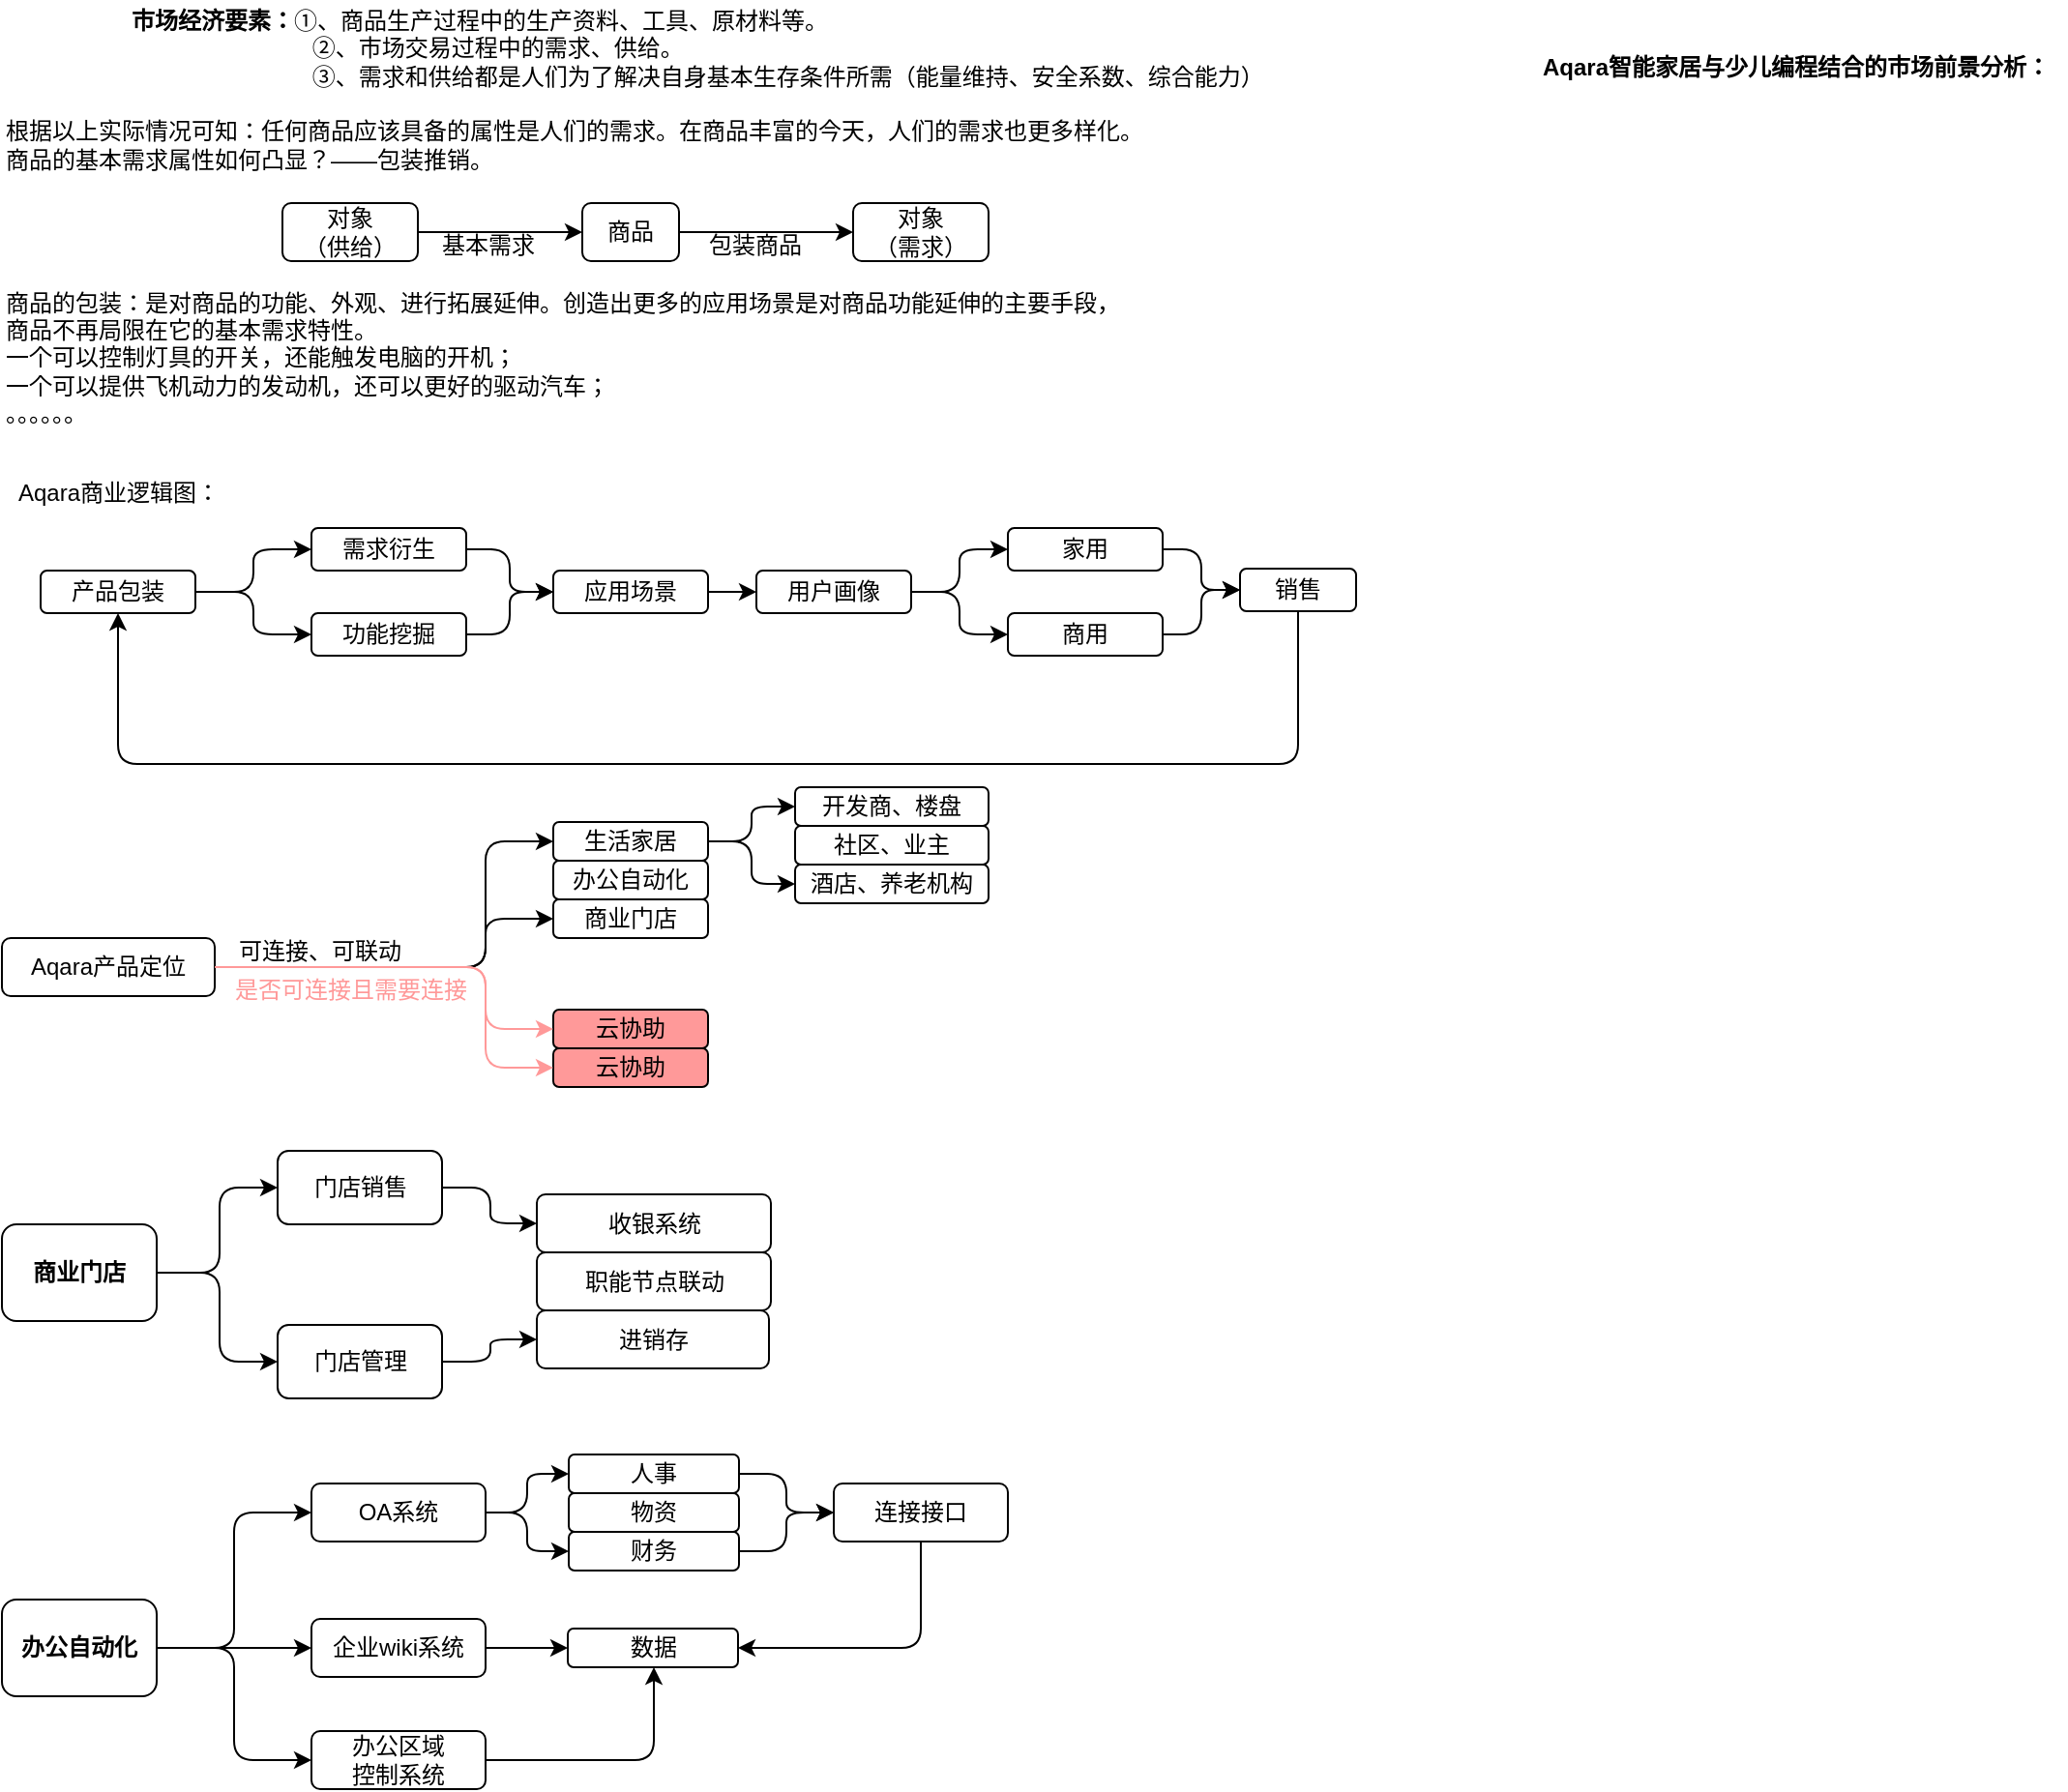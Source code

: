 <mxfile version="14.0.3" type="github">
  <diagram id="uhIIpTgkbpbARF-qf-MV" name="Page-1">
    <mxGraphModel dx="782" dy="448" grid="1" gridSize="10" guides="1" tooltips="1" connect="1" arrows="1" fold="1" page="1" pageScale="1" pageWidth="827" pageHeight="1169" math="0" shadow="0">
      <root>
        <mxCell id="0" />
        <mxCell id="1" parent="0" />
        <mxCell id="K1xERaL5SpYJrwEevHD5-3" value="&lt;b&gt;Aqara智能家居与少儿编程结合的市场前景分析：&lt;/b&gt;" style="text;html=1;align=center;verticalAlign=middle;resizable=0;points=[];autosize=1;" parent="1" vertex="1">
          <mxGeometry x="827" y="40" width="280" height="20" as="geometry" />
        </mxCell>
        <mxCell id="K1xERaL5SpYJrwEevHD5-4" value="Aqara产品定位" style="rounded=1;whiteSpace=wrap;html=1;" parent="1" vertex="1">
          <mxGeometry x="40" y="500" width="110" height="30" as="geometry" />
        </mxCell>
        <mxCell id="K1xERaL5SpYJrwEevHD5-5" value="生活家居" style="rounded=1;whiteSpace=wrap;html=1;" parent="1" vertex="1">
          <mxGeometry x="325" y="440" width="80" height="20" as="geometry" />
        </mxCell>
        <mxCell id="K1xERaL5SpYJrwEevHD5-6" value="办公自动化" style="rounded=1;whiteSpace=wrap;html=1;" parent="1" vertex="1">
          <mxGeometry x="325" y="460" width="80" height="20" as="geometry" />
        </mxCell>
        <mxCell id="K1xERaL5SpYJrwEevHD5-7" value="&lt;b&gt;商业门店&lt;/b&gt;" style="rounded=1;whiteSpace=wrap;html=1;" parent="1" vertex="1">
          <mxGeometry x="40" y="648" width="80" height="50" as="geometry" />
        </mxCell>
        <mxCell id="K1xERaL5SpYJrwEevHD5-8" value="收银系统" style="rounded=1;whiteSpace=wrap;html=1;" parent="1" vertex="1">
          <mxGeometry x="316.5" y="632.5" width="121" height="30" as="geometry" />
        </mxCell>
        <mxCell id="K1xERaL5SpYJrwEevHD5-9" value="&lt;b&gt;市场经济要素：&lt;/b&gt;①、商品生产过程中的生产资料、工具、原材料等。&lt;br&gt;&amp;nbsp; &amp;nbsp; &amp;nbsp; &amp;nbsp; &amp;nbsp; &amp;nbsp; &amp;nbsp; &amp;nbsp; &amp;nbsp; &amp;nbsp; &amp;nbsp; &amp;nbsp; &amp;nbsp; &amp;nbsp; ②、市场交易过程中的需求、供给。&lt;br&gt;&amp;nbsp; &amp;nbsp; &amp;nbsp; &amp;nbsp; &amp;nbsp; &amp;nbsp; &amp;nbsp; &amp;nbsp; &amp;nbsp; &amp;nbsp; &amp;nbsp; &amp;nbsp; &amp;nbsp; &amp;nbsp; ③、需求和供给都是人们为了解决自身基本生存条件所需（能量维持、安全系数、综合能力）" style="text;html=1;align=left;verticalAlign=middle;resizable=0;points=[];autosize=1;" parent="1" vertex="1">
          <mxGeometry x="105" y="15" width="590" height="50" as="geometry" />
        </mxCell>
        <mxCell id="K1xERaL5SpYJrwEevHD5-10" value="根据以上实际情况可知：任何商品应该具备的属性是人们的需求。在商品丰富的今天，人们的需求也更多样化。&lt;br&gt;商品的基本需求属性如何凸显？——包装推销。" style="text;html=1;align=left;verticalAlign=middle;resizable=0;points=[];autosize=1;" parent="1" vertex="1">
          <mxGeometry x="40" y="75" width="600" height="30" as="geometry" />
        </mxCell>
        <mxCell id="K1xERaL5SpYJrwEevHD5-15" value="" style="edgeStyle=orthogonalEdgeStyle;rounded=0;orthogonalLoop=1;jettySize=auto;html=1;" parent="1" source="K1xERaL5SpYJrwEevHD5-11" target="K1xERaL5SpYJrwEevHD5-14" edge="1">
          <mxGeometry relative="1" as="geometry" />
        </mxCell>
        <mxCell id="K1xERaL5SpYJrwEevHD5-11" value="商品" style="rounded=1;whiteSpace=wrap;html=1;" parent="1" vertex="1">
          <mxGeometry x="340" y="120" width="50" height="30" as="geometry" />
        </mxCell>
        <mxCell id="K1xERaL5SpYJrwEevHD5-14" value="对象&lt;br&gt;（需求）" style="rounded=1;whiteSpace=wrap;html=1;" parent="1" vertex="1">
          <mxGeometry x="480" y="120" width="70" height="30" as="geometry" />
        </mxCell>
        <mxCell id="K1xERaL5SpYJrwEevHD5-16" value="包装商品" style="text;html=1;align=center;verticalAlign=middle;resizable=0;points=[];autosize=1;" parent="1" vertex="1">
          <mxGeometry x="399" y="132" width="60" height="20" as="geometry" />
        </mxCell>
        <mxCell id="K1xERaL5SpYJrwEevHD5-22" style="edgeStyle=orthogonalEdgeStyle;rounded=0;orthogonalLoop=1;jettySize=auto;html=1;exitX=1;exitY=0.5;exitDx=0;exitDy=0;entryX=0;entryY=0.5;entryDx=0;entryDy=0;" parent="1" source="K1xERaL5SpYJrwEevHD5-20" target="K1xERaL5SpYJrwEevHD5-11" edge="1">
          <mxGeometry relative="1" as="geometry" />
        </mxCell>
        <mxCell id="K1xERaL5SpYJrwEevHD5-20" value="对象&lt;br&gt;（供给）" style="rounded=1;whiteSpace=wrap;html=1;" parent="1" vertex="1">
          <mxGeometry x="185" y="120" width="70" height="30" as="geometry" />
        </mxCell>
        <mxCell id="K1xERaL5SpYJrwEevHD5-23" value="基本需求" style="text;html=1;align=center;verticalAlign=middle;resizable=0;points=[];autosize=1;" parent="1" vertex="1">
          <mxGeometry x="261" y="132" width="60" height="20" as="geometry" />
        </mxCell>
        <mxCell id="K1xERaL5SpYJrwEevHD5-24" value="商品的包装：是对商品的功能、外观、进行拓展延伸。创造出更多的应用场景是对商品功能延伸的主要手段，&lt;br&gt;商品不再局限在它的基本需求特性。&lt;br&gt;一个可以控制灯具的开关，还能触发电脑的开机；&lt;br&gt;一个可以提供飞机动力的发动机，还可以更好的驱动汽车；&lt;br&gt;。。。。。。" style="text;html=1;align=left;verticalAlign=middle;resizable=0;points=[];autosize=1;" parent="1" vertex="1">
          <mxGeometry x="40" y="160" width="590" height="80" as="geometry" />
        </mxCell>
        <mxCell id="K1xERaL5SpYJrwEevHD5-25" value="门店销售" style="rounded=1;whiteSpace=wrap;html=1;" parent="1" vertex="1">
          <mxGeometry x="182.5" y="610" width="85" height="38" as="geometry" />
        </mxCell>
        <mxCell id="K1xERaL5SpYJrwEevHD5-26" value="门店管理" style="rounded=1;whiteSpace=wrap;html=1;" parent="1" vertex="1">
          <mxGeometry x="182.5" y="700" width="85" height="38" as="geometry" />
        </mxCell>
        <mxCell id="K1xERaL5SpYJrwEevHD5-27" value="进销存" style="rounded=1;whiteSpace=wrap;html=1;" parent="1" vertex="1">
          <mxGeometry x="316.5" y="692.5" width="120" height="30" as="geometry" />
        </mxCell>
        <mxCell id="K1xERaL5SpYJrwEevHD5-28" value="职能节点联动" style="rounded=1;whiteSpace=wrap;html=1;" parent="1" vertex="1">
          <mxGeometry x="316.5" y="662.5" width="121" height="30" as="geometry" />
        </mxCell>
        <mxCell id="jehkjZumPrXeM_6pErTO-1" value="Aqara商业逻辑图：&lt;br&gt;" style="text;html=1;align=center;verticalAlign=middle;resizable=0;points=[];autosize=1;" vertex="1" parent="1">
          <mxGeometry x="40" y="260" width="120" height="20" as="geometry" />
        </mxCell>
        <mxCell id="jehkjZumPrXeM_6pErTO-2" value="需求衍生" style="rounded=1;whiteSpace=wrap;html=1;" vertex="1" parent="1">
          <mxGeometry x="200" y="288" width="80" height="22" as="geometry" />
        </mxCell>
        <mxCell id="jehkjZumPrXeM_6pErTO-3" value="产品包装" style="rounded=1;whiteSpace=wrap;html=1;" vertex="1" parent="1">
          <mxGeometry x="60" y="310" width="80" height="22" as="geometry" />
        </mxCell>
        <mxCell id="jehkjZumPrXeM_6pErTO-4" value="功能挖掘" style="rounded=1;whiteSpace=wrap;html=1;" vertex="1" parent="1">
          <mxGeometry x="200" y="332" width="80" height="22" as="geometry" />
        </mxCell>
        <mxCell id="jehkjZumPrXeM_6pErTO-13" style="edgeStyle=orthogonalEdgeStyle;rounded=0;orthogonalLoop=1;jettySize=auto;html=1;exitX=1;exitY=0.5;exitDx=0;exitDy=0;entryX=0;entryY=0.5;entryDx=0;entryDy=0;" edge="1" parent="1" source="jehkjZumPrXeM_6pErTO-5" target="jehkjZumPrXeM_6pErTO-6">
          <mxGeometry relative="1" as="geometry" />
        </mxCell>
        <mxCell id="jehkjZumPrXeM_6pErTO-5" value="应用场景" style="rounded=1;whiteSpace=wrap;html=1;" vertex="1" parent="1">
          <mxGeometry x="325" y="310" width="80" height="22" as="geometry" />
        </mxCell>
        <mxCell id="jehkjZumPrXeM_6pErTO-6" value="用户画像" style="rounded=1;whiteSpace=wrap;html=1;" vertex="1" parent="1">
          <mxGeometry x="430" y="310" width="80" height="22" as="geometry" />
        </mxCell>
        <mxCell id="jehkjZumPrXeM_6pErTO-7" value="家用" style="rounded=1;whiteSpace=wrap;html=1;" vertex="1" parent="1">
          <mxGeometry x="560" y="288" width="80" height="22" as="geometry" />
        </mxCell>
        <mxCell id="jehkjZumPrXeM_6pErTO-8" value="商用" style="rounded=1;whiteSpace=wrap;html=1;" vertex="1" parent="1">
          <mxGeometry x="560" y="332" width="80" height="22" as="geometry" />
        </mxCell>
        <mxCell id="jehkjZumPrXeM_6pErTO-9" value="" style="edgeStyle=elbowEdgeStyle;elbow=horizontal;endArrow=classic;html=1;exitX=1;exitY=0.5;exitDx=0;exitDy=0;entryX=0;entryY=0.5;entryDx=0;entryDy=0;" edge="1" parent="1" source="jehkjZumPrXeM_6pErTO-3" target="jehkjZumPrXeM_6pErTO-2">
          <mxGeometry width="50" height="50" relative="1" as="geometry">
            <mxPoint x="270" y="470" as="sourcePoint" />
            <mxPoint x="320" y="420" as="targetPoint" />
          </mxGeometry>
        </mxCell>
        <mxCell id="jehkjZumPrXeM_6pErTO-10" value="" style="edgeStyle=elbowEdgeStyle;elbow=horizontal;endArrow=classic;html=1;exitX=1;exitY=0.5;exitDx=0;exitDy=0;entryX=0;entryY=0.5;entryDx=0;entryDy=0;" edge="1" parent="1" source="jehkjZumPrXeM_6pErTO-3" target="jehkjZumPrXeM_6pErTO-4">
          <mxGeometry width="50" height="50" relative="1" as="geometry">
            <mxPoint x="150" y="331" as="sourcePoint" />
            <mxPoint x="210" y="309" as="targetPoint" />
          </mxGeometry>
        </mxCell>
        <mxCell id="jehkjZumPrXeM_6pErTO-11" value="" style="edgeStyle=elbowEdgeStyle;elbow=horizontal;endArrow=classic;html=1;exitX=1;exitY=0.5;exitDx=0;exitDy=0;entryX=0;entryY=0.5;entryDx=0;entryDy=0;" edge="1" parent="1" source="jehkjZumPrXeM_6pErTO-2" target="jehkjZumPrXeM_6pErTO-5">
          <mxGeometry width="50" height="50" relative="1" as="geometry">
            <mxPoint x="160" y="341" as="sourcePoint" />
            <mxPoint x="220" y="319" as="targetPoint" />
          </mxGeometry>
        </mxCell>
        <mxCell id="jehkjZumPrXeM_6pErTO-12" value="" style="edgeStyle=elbowEdgeStyle;elbow=horizontal;endArrow=classic;html=1;exitX=1;exitY=0.5;exitDx=0;exitDy=0;entryX=0;entryY=0.5;entryDx=0;entryDy=0;" edge="1" parent="1" source="jehkjZumPrXeM_6pErTO-4" target="jehkjZumPrXeM_6pErTO-5">
          <mxGeometry width="50" height="50" relative="1" as="geometry">
            <mxPoint x="290" y="309" as="sourcePoint" />
            <mxPoint x="335" y="331" as="targetPoint" />
          </mxGeometry>
        </mxCell>
        <mxCell id="jehkjZumPrXeM_6pErTO-14" value="" style="edgeStyle=elbowEdgeStyle;elbow=horizontal;endArrow=classic;html=1;exitX=1;exitY=0.5;exitDx=0;exitDy=0;entryX=0;entryY=0.5;entryDx=0;entryDy=0;" edge="1" parent="1" source="jehkjZumPrXeM_6pErTO-6" target="jehkjZumPrXeM_6pErTO-7">
          <mxGeometry width="50" height="50" relative="1" as="geometry">
            <mxPoint x="300" y="319" as="sourcePoint" />
            <mxPoint x="345" y="341" as="targetPoint" />
          </mxGeometry>
        </mxCell>
        <mxCell id="jehkjZumPrXeM_6pErTO-15" value="" style="edgeStyle=elbowEdgeStyle;elbow=horizontal;endArrow=classic;html=1;exitX=1;exitY=0.5;exitDx=0;exitDy=0;entryX=0;entryY=0.5;entryDx=0;entryDy=0;" edge="1" parent="1" source="jehkjZumPrXeM_6pErTO-6" target="jehkjZumPrXeM_6pErTO-8">
          <mxGeometry width="50" height="50" relative="1" as="geometry">
            <mxPoint x="310" y="329" as="sourcePoint" />
            <mxPoint x="355" y="351" as="targetPoint" />
          </mxGeometry>
        </mxCell>
        <mxCell id="jehkjZumPrXeM_6pErTO-16" value="" style="edgeStyle=elbowEdgeStyle;elbow=horizontal;endArrow=classic;html=1;exitX=1;exitY=0.5;exitDx=0;exitDy=0;entryX=0;entryY=0.5;entryDx=0;entryDy=0;" edge="1" parent="1" source="jehkjZumPrXeM_6pErTO-7" target="jehkjZumPrXeM_6pErTO-18">
          <mxGeometry width="50" height="50" relative="1" as="geometry">
            <mxPoint x="320" y="339" as="sourcePoint" />
            <mxPoint x="740" y="320" as="targetPoint" />
          </mxGeometry>
        </mxCell>
        <mxCell id="jehkjZumPrXeM_6pErTO-17" value="" style="edgeStyle=elbowEdgeStyle;elbow=horizontal;endArrow=classic;html=1;exitX=1;exitY=0.5;exitDx=0;exitDy=0;entryX=0;entryY=0.5;entryDx=0;entryDy=0;" edge="1" parent="1" source="jehkjZumPrXeM_6pErTO-8" target="jehkjZumPrXeM_6pErTO-18">
          <mxGeometry width="50" height="50" relative="1" as="geometry">
            <mxPoint x="330" y="349" as="sourcePoint" />
            <mxPoint x="740" y="320" as="targetPoint" />
          </mxGeometry>
        </mxCell>
        <mxCell id="jehkjZumPrXeM_6pErTO-18" value="销售" style="rounded=1;whiteSpace=wrap;html=1;" vertex="1" parent="1">
          <mxGeometry x="680" y="309" width="60" height="22" as="geometry" />
        </mxCell>
        <mxCell id="jehkjZumPrXeM_6pErTO-20" value="" style="edgeStyle=elbowEdgeStyle;elbow=horizontal;endArrow=classic;html=1;exitX=0.5;exitY=1;exitDx=0;exitDy=0;entryX=0.5;entryY=1;entryDx=0;entryDy=0;" edge="1" parent="1" source="jehkjZumPrXeM_6pErTO-18" target="jehkjZumPrXeM_6pErTO-3">
          <mxGeometry width="50" height="50" relative="1" as="geometry">
            <mxPoint x="150" y="331" as="sourcePoint" />
            <mxPoint x="210" y="309" as="targetPoint" />
            <Array as="points">
              <mxPoint x="370" y="410" />
              <mxPoint x="430" y="430" />
              <mxPoint x="800" y="390" />
              <mxPoint x="420" y="390" />
            </Array>
          </mxGeometry>
        </mxCell>
        <mxCell id="jehkjZumPrXeM_6pErTO-21" value="商业门店" style="rounded=1;whiteSpace=wrap;html=1;" vertex="1" parent="1">
          <mxGeometry x="325" y="480" width="80" height="20" as="geometry" />
        </mxCell>
        <mxCell id="jehkjZumPrXeM_6pErTO-22" value="云协助" style="rounded=1;whiteSpace=wrap;html=1;fillColor=#FF9999;" vertex="1" parent="1">
          <mxGeometry x="325" y="557" width="80" height="20" as="geometry" />
        </mxCell>
        <mxCell id="jehkjZumPrXeM_6pErTO-23" value="" style="edgeStyle=elbowEdgeStyle;elbow=horizontal;endArrow=classic;html=1;exitX=1;exitY=0.5;exitDx=0;exitDy=0;entryX=0;entryY=0.5;entryDx=0;entryDy=0;" edge="1" parent="1" source="K1xERaL5SpYJrwEevHD5-4" target="K1xERaL5SpYJrwEevHD5-5">
          <mxGeometry width="50" height="50" relative="1" as="geometry">
            <mxPoint x="130" y="650" as="sourcePoint" />
            <mxPoint x="180" y="600" as="targetPoint" />
            <Array as="points">
              <mxPoint x="290" y="480" />
              <mxPoint x="260" y="470" />
            </Array>
          </mxGeometry>
        </mxCell>
        <mxCell id="jehkjZumPrXeM_6pErTO-24" value="" style="edgeStyle=elbowEdgeStyle;elbow=horizontal;endArrow=classic;html=1;exitX=1;exitY=0.5;exitDx=0;exitDy=0;entryX=0;entryY=0.5;entryDx=0;entryDy=0;" edge="1" parent="1" source="K1xERaL5SpYJrwEevHD5-4" target="jehkjZumPrXeM_6pErTO-21">
          <mxGeometry width="50" height="50" relative="1" as="geometry">
            <mxPoint x="180" y="525" as="sourcePoint" />
            <mxPoint x="230" y="470" as="targetPoint" />
            <Array as="points">
              <mxPoint x="290" y="510" />
            </Array>
          </mxGeometry>
        </mxCell>
        <mxCell id="jehkjZumPrXeM_6pErTO-25" value="" style="edgeStyle=elbowEdgeStyle;elbow=horizontal;endArrow=classic;html=1;exitX=1;exitY=0.5;exitDx=0;exitDy=0;entryX=0;entryY=0.5;entryDx=0;entryDy=0;strokeColor=#FF9999;" edge="1" parent="1" source="K1xERaL5SpYJrwEevHD5-4" target="jehkjZumPrXeM_6pErTO-22">
          <mxGeometry width="50" height="50" relative="1" as="geometry">
            <mxPoint x="190" y="535" as="sourcePoint" />
            <mxPoint x="240" y="480" as="targetPoint" />
            <Array as="points">
              <mxPoint x="290" y="560" />
            </Array>
          </mxGeometry>
        </mxCell>
        <mxCell id="jehkjZumPrXeM_6pErTO-26" value="可连接、可联动" style="text;html=1;align=center;verticalAlign=middle;resizable=0;points=[];autosize=1;" vertex="1" parent="1">
          <mxGeometry x="154" y="497" width="100" height="20" as="geometry" />
        </mxCell>
        <mxCell id="jehkjZumPrXeM_6pErTO-27" value="&lt;font color=&quot;#ff9999&quot;&gt;是否可连接且需要连接&lt;/font&gt;" style="text;html=1;align=center;verticalAlign=middle;resizable=0;points=[];autosize=1;" vertex="1" parent="1">
          <mxGeometry x="150" y="517" width="140" height="20" as="geometry" />
        </mxCell>
        <mxCell id="jehkjZumPrXeM_6pErTO-29" value="云协助" style="rounded=1;whiteSpace=wrap;html=1;fillColor=#FF9999;" vertex="1" parent="1">
          <mxGeometry x="325" y="537" width="80" height="20" as="geometry" />
        </mxCell>
        <mxCell id="jehkjZumPrXeM_6pErTO-30" value="" style="edgeStyle=elbowEdgeStyle;elbow=horizontal;endArrow=classic;html=1;entryX=0;entryY=0.5;entryDx=0;entryDy=0;exitX=1;exitY=0.5;exitDx=0;exitDy=0;strokeColor=#FF9999;" edge="1" parent="1" source="K1xERaL5SpYJrwEevHD5-4" target="jehkjZumPrXeM_6pErTO-29">
          <mxGeometry width="50" height="50" relative="1" as="geometry">
            <mxPoint x="140" y="480" as="sourcePoint" />
            <mxPoint x="335" y="640" as="targetPoint" />
            <Array as="points">
              <mxPoint x="290" y="530" />
              <mxPoint x="300" y="570" />
            </Array>
          </mxGeometry>
        </mxCell>
        <mxCell id="jehkjZumPrXeM_6pErTO-32" value="" style="edgeStyle=elbowEdgeStyle;elbow=horizontal;endArrow=classic;html=1;exitX=1;exitY=0.5;exitDx=0;exitDy=0;entryX=0;entryY=0.5;entryDx=0;entryDy=0;" edge="1" parent="1" source="K1xERaL5SpYJrwEevHD5-7" target="K1xERaL5SpYJrwEevHD5-25">
          <mxGeometry width="50" height="50" relative="1" as="geometry">
            <mxPoint x="-97.5" y="495" as="sourcePoint" />
            <mxPoint x="77.5" y="430" as="targetPoint" />
            <Array as="points">
              <mxPoint x="152.5" y="660" />
              <mxPoint x="42.5" y="460" />
              <mxPoint x="12.5" y="450" />
            </Array>
          </mxGeometry>
        </mxCell>
        <mxCell id="jehkjZumPrXeM_6pErTO-33" value="" style="edgeStyle=elbowEdgeStyle;elbow=horizontal;endArrow=classic;html=1;exitX=1;exitY=0.5;exitDx=0;exitDy=0;entryX=0;entryY=0.5;entryDx=0;entryDy=0;" edge="1" parent="1" source="K1xERaL5SpYJrwEevHD5-7" target="K1xERaL5SpYJrwEevHD5-26">
          <mxGeometry width="50" height="50" relative="1" as="geometry">
            <mxPoint x="132.5" y="687.5" as="sourcePoint" />
            <mxPoint x="192.5" y="639" as="targetPoint" />
            <Array as="points">
              <mxPoint x="152.5" y="690" />
              <mxPoint x="52.5" y="470" />
              <mxPoint x="22.5" y="460" />
            </Array>
          </mxGeometry>
        </mxCell>
        <mxCell id="jehkjZumPrXeM_6pErTO-34" value="" style="edgeStyle=elbowEdgeStyle;elbow=horizontal;endArrow=classic;html=1;exitX=1;exitY=0.5;exitDx=0;exitDy=0;entryX=0;entryY=0.5;entryDx=0;entryDy=0;" edge="1" parent="1" source="K1xERaL5SpYJrwEevHD5-25" target="K1xERaL5SpYJrwEevHD5-8">
          <mxGeometry width="50" height="50" relative="1" as="geometry">
            <mxPoint x="142.5" y="697.5" as="sourcePoint" />
            <mxPoint x="202.5" y="649" as="targetPoint" />
            <Array as="points">
              <mxPoint x="292.5" y="629" />
              <mxPoint x="62.5" y="480" />
              <mxPoint x="32.5" y="470" />
            </Array>
          </mxGeometry>
        </mxCell>
        <mxCell id="jehkjZumPrXeM_6pErTO-35" value="" style="edgeStyle=elbowEdgeStyle;elbow=horizontal;endArrow=classic;html=1;exitX=1;exitY=0.5;exitDx=0;exitDy=0;entryX=0;entryY=0.5;entryDx=0;entryDy=0;" edge="1" parent="1" source="K1xERaL5SpYJrwEevHD5-26" target="K1xERaL5SpYJrwEevHD5-27">
          <mxGeometry width="50" height="50" relative="1" as="geometry">
            <mxPoint x="152.5" y="707.5" as="sourcePoint" />
            <mxPoint x="212.5" y="659" as="targetPoint" />
            <Array as="points">
              <mxPoint x="292.5" y="719" />
              <mxPoint x="182.5" y="690" />
              <mxPoint x="72.5" y="490" />
              <mxPoint x="42.5" y="480" />
            </Array>
          </mxGeometry>
        </mxCell>
        <mxCell id="jehkjZumPrXeM_6pErTO-36" value="&lt;b&gt;办公自动化&lt;/b&gt;" style="rounded=1;whiteSpace=wrap;html=1;" vertex="1" parent="1">
          <mxGeometry x="40" y="842" width="80" height="50" as="geometry" />
        </mxCell>
        <mxCell id="jehkjZumPrXeM_6pErTO-37" value="OA系统" style="rounded=1;whiteSpace=wrap;html=1;" vertex="1" parent="1">
          <mxGeometry x="200" y="782" width="90" height="30" as="geometry" />
        </mxCell>
        <mxCell id="jehkjZumPrXeM_6pErTO-55" style="edgeStyle=orthogonalEdgeStyle;rounded=0;orthogonalLoop=1;jettySize=auto;html=1;exitX=1;exitY=0.5;exitDx=0;exitDy=0;entryX=0;entryY=0.5;entryDx=0;entryDy=0;strokeColor=#000000;" edge="1" parent="1" source="jehkjZumPrXeM_6pErTO-38" target="jehkjZumPrXeM_6pErTO-44">
          <mxGeometry relative="1" as="geometry" />
        </mxCell>
        <mxCell id="jehkjZumPrXeM_6pErTO-38" value="企业wiki系统" style="rounded=1;whiteSpace=wrap;html=1;" vertex="1" parent="1">
          <mxGeometry x="200" y="852" width="90" height="30" as="geometry" />
        </mxCell>
        <mxCell id="jehkjZumPrXeM_6pErTO-39" value="办公区域&lt;br&gt;控制系统" style="rounded=1;whiteSpace=wrap;html=1;" vertex="1" parent="1">
          <mxGeometry x="200" y="910" width="90" height="30" as="geometry" />
        </mxCell>
        <mxCell id="jehkjZumPrXeM_6pErTO-41" value="人事" style="rounded=1;whiteSpace=wrap;html=1;" vertex="1" parent="1">
          <mxGeometry x="333" y="767" width="88" height="20" as="geometry" />
        </mxCell>
        <mxCell id="jehkjZumPrXeM_6pErTO-42" value="物资" style="rounded=1;whiteSpace=wrap;html=1;" vertex="1" parent="1">
          <mxGeometry x="333" y="787" width="88" height="20" as="geometry" />
        </mxCell>
        <mxCell id="jehkjZumPrXeM_6pErTO-43" value="财务" style="rounded=1;whiteSpace=wrap;html=1;" vertex="1" parent="1">
          <mxGeometry x="333" y="807" width="88" height="20" as="geometry" />
        </mxCell>
        <mxCell id="jehkjZumPrXeM_6pErTO-44" value="数据" style="rounded=1;whiteSpace=wrap;html=1;" vertex="1" parent="1">
          <mxGeometry x="332.5" y="857" width="88" height="20" as="geometry" />
        </mxCell>
        <mxCell id="jehkjZumPrXeM_6pErTO-47" value="" style="edgeStyle=elbowEdgeStyle;elbow=horizontal;endArrow=classic;html=1;exitX=1;exitY=0.5;exitDx=0;exitDy=0;entryX=0;entryY=0.5;entryDx=0;entryDy=0;" edge="1" parent="1" source="jehkjZumPrXeM_6pErTO-41" target="jehkjZumPrXeM_6pErTO-54">
          <mxGeometry width="50" height="50" relative="1" as="geometry">
            <mxPoint x="490" y="810" as="sourcePoint" />
            <mxPoint x="540" y="760" as="targetPoint" />
          </mxGeometry>
        </mxCell>
        <mxCell id="jehkjZumPrXeM_6pErTO-48" value="" style="edgeStyle=elbowEdgeStyle;elbow=horizontal;endArrow=classic;html=1;exitX=1;exitY=0.5;exitDx=0;exitDy=0;entryX=0;entryY=0.5;entryDx=0;entryDy=0;" edge="1" parent="1" source="jehkjZumPrXeM_6pErTO-43" target="jehkjZumPrXeM_6pErTO-54">
          <mxGeometry width="50" height="50" relative="1" as="geometry">
            <mxPoint x="431" y="787" as="sourcePoint" />
            <mxPoint x="530" y="800" as="targetPoint" />
          </mxGeometry>
        </mxCell>
        <mxCell id="jehkjZumPrXeM_6pErTO-49" value="" style="edgeStyle=elbowEdgeStyle;elbow=horizontal;endArrow=classic;html=1;exitX=1;exitY=0.5;exitDx=0;exitDy=0;entryX=0;entryY=0.5;entryDx=0;entryDy=0;" edge="1" parent="1" source="jehkjZumPrXeM_6pErTO-36" target="jehkjZumPrXeM_6pErTO-37">
          <mxGeometry width="50" height="50" relative="1" as="geometry">
            <mxPoint x="441" y="797" as="sourcePoint" />
            <mxPoint x="560" y="780" as="targetPoint" />
          </mxGeometry>
        </mxCell>
        <mxCell id="jehkjZumPrXeM_6pErTO-51" value="" style="edgeStyle=elbowEdgeStyle;elbow=horizontal;endArrow=classic;html=1;exitX=1;exitY=0.5;exitDx=0;exitDy=0;entryX=0;entryY=0.5;entryDx=0;entryDy=0;" edge="1" parent="1" source="jehkjZumPrXeM_6pErTO-36" target="jehkjZumPrXeM_6pErTO-39">
          <mxGeometry width="50" height="50" relative="1" as="geometry">
            <mxPoint x="130" y="877" as="sourcePoint" />
            <mxPoint x="210" y="807" as="targetPoint" />
          </mxGeometry>
        </mxCell>
        <mxCell id="jehkjZumPrXeM_6pErTO-52" value="" style="edgeStyle=elbowEdgeStyle;elbow=horizontal;endArrow=classic;html=1;exitX=1;exitY=0.5;exitDx=0;exitDy=0;entryX=0;entryY=0.5;entryDx=0;entryDy=0;" edge="1" parent="1" source="jehkjZumPrXeM_6pErTO-37" target="jehkjZumPrXeM_6pErTO-41">
          <mxGeometry width="50" height="50" relative="1" as="geometry">
            <mxPoint x="431" y="787" as="sourcePoint" />
            <mxPoint x="550" y="770" as="targetPoint" />
          </mxGeometry>
        </mxCell>
        <mxCell id="jehkjZumPrXeM_6pErTO-53" value="" style="edgeStyle=elbowEdgeStyle;elbow=horizontal;endArrow=classic;html=1;entryX=0;entryY=0.5;entryDx=0;entryDy=0;exitX=1;exitY=0.5;exitDx=0;exitDy=0;" edge="1" parent="1" source="jehkjZumPrXeM_6pErTO-37" target="jehkjZumPrXeM_6pErTO-43">
          <mxGeometry width="50" height="50" relative="1" as="geometry">
            <mxPoint x="290" y="800" as="sourcePoint" />
            <mxPoint x="343" y="787" as="targetPoint" />
          </mxGeometry>
        </mxCell>
        <mxCell id="jehkjZumPrXeM_6pErTO-54" value="连接接口" style="rounded=1;whiteSpace=wrap;html=1;" vertex="1" parent="1">
          <mxGeometry x="470" y="782" width="90" height="30" as="geometry" />
        </mxCell>
        <mxCell id="jehkjZumPrXeM_6pErTO-57" value="" style="edgeStyle=elbowEdgeStyle;elbow=horizontal;endArrow=classic;html=1;exitX=0.5;exitY=1;exitDx=0;exitDy=0;entryX=1;entryY=0.5;entryDx=0;entryDy=0;" edge="1" parent="1" source="jehkjZumPrXeM_6pErTO-54" target="jehkjZumPrXeM_6pErTO-44">
          <mxGeometry width="50" height="50" relative="1" as="geometry">
            <mxPoint x="431" y="787" as="sourcePoint" />
            <mxPoint x="480" y="807" as="targetPoint" />
            <Array as="points">
              <mxPoint x="515" y="830" />
            </Array>
          </mxGeometry>
        </mxCell>
        <mxCell id="jehkjZumPrXeM_6pErTO-58" value="" style="edgeStyle=elbowEdgeStyle;elbow=horizontal;endArrow=classic;html=1;exitX=1;exitY=0.5;exitDx=0;exitDy=0;" edge="1" parent="1" source="jehkjZumPrXeM_6pErTO-39">
          <mxGeometry width="50" height="50" relative="1" as="geometry">
            <mxPoint x="430" y="870" as="sourcePoint" />
            <mxPoint x="377" y="877" as="targetPoint" />
            <Array as="points">
              <mxPoint x="377" y="910" />
            </Array>
          </mxGeometry>
        </mxCell>
        <mxCell id="jehkjZumPrXeM_6pErTO-59" value="" style="edgeStyle=elbowEdgeStyle;elbow=horizontal;endArrow=classic;html=1;exitX=1;exitY=0.5;exitDx=0;exitDy=0;entryX=0;entryY=0.5;entryDx=0;entryDy=0;" edge="1" parent="1" source="jehkjZumPrXeM_6pErTO-36" target="jehkjZumPrXeM_6pErTO-38">
          <mxGeometry width="50" height="50" relative="1" as="geometry">
            <mxPoint x="580" y="817" as="sourcePoint" />
            <mxPoint x="440.5" y="887" as="targetPoint" />
            <Array as="points" />
          </mxGeometry>
        </mxCell>
        <mxCell id="jehkjZumPrXeM_6pErTO-61" value="开发商、楼盘" style="rounded=1;whiteSpace=wrap;html=1;" vertex="1" parent="1">
          <mxGeometry x="450" y="422" width="100" height="20" as="geometry" />
        </mxCell>
        <mxCell id="jehkjZumPrXeM_6pErTO-62" value="社区、业主" style="rounded=1;whiteSpace=wrap;html=1;" vertex="1" parent="1">
          <mxGeometry x="450" y="442" width="100" height="20" as="geometry" />
        </mxCell>
        <mxCell id="jehkjZumPrXeM_6pErTO-63" value="酒店、养老机构" style="rounded=1;whiteSpace=wrap;html=1;" vertex="1" parent="1">
          <mxGeometry x="450" y="462" width="100" height="20" as="geometry" />
        </mxCell>
        <mxCell id="jehkjZumPrXeM_6pErTO-64" value="" style="edgeStyle=elbowEdgeStyle;elbow=horizontal;endArrow=classic;html=1;exitX=1;exitY=0.5;exitDx=0;exitDy=0;entryX=0;entryY=0.5;entryDx=0;entryDy=0;" edge="1" parent="1" source="K1xERaL5SpYJrwEevHD5-5" target="jehkjZumPrXeM_6pErTO-61">
          <mxGeometry width="50" height="50" relative="1" as="geometry">
            <mxPoint x="520" y="331" as="sourcePoint" />
            <mxPoint x="570" y="309" as="targetPoint" />
          </mxGeometry>
        </mxCell>
        <mxCell id="jehkjZumPrXeM_6pErTO-65" value="" style="edgeStyle=elbowEdgeStyle;elbow=horizontal;endArrow=classic;html=1;exitX=1;exitY=0.5;exitDx=0;exitDy=0;entryX=0;entryY=0.5;entryDx=0;entryDy=0;" edge="1" parent="1" source="K1xERaL5SpYJrwEevHD5-5" target="jehkjZumPrXeM_6pErTO-63">
          <mxGeometry width="50" height="50" relative="1" as="geometry">
            <mxPoint x="415" y="460" as="sourcePoint" />
            <mxPoint x="460" y="442" as="targetPoint" />
          </mxGeometry>
        </mxCell>
      </root>
    </mxGraphModel>
  </diagram>
</mxfile>
